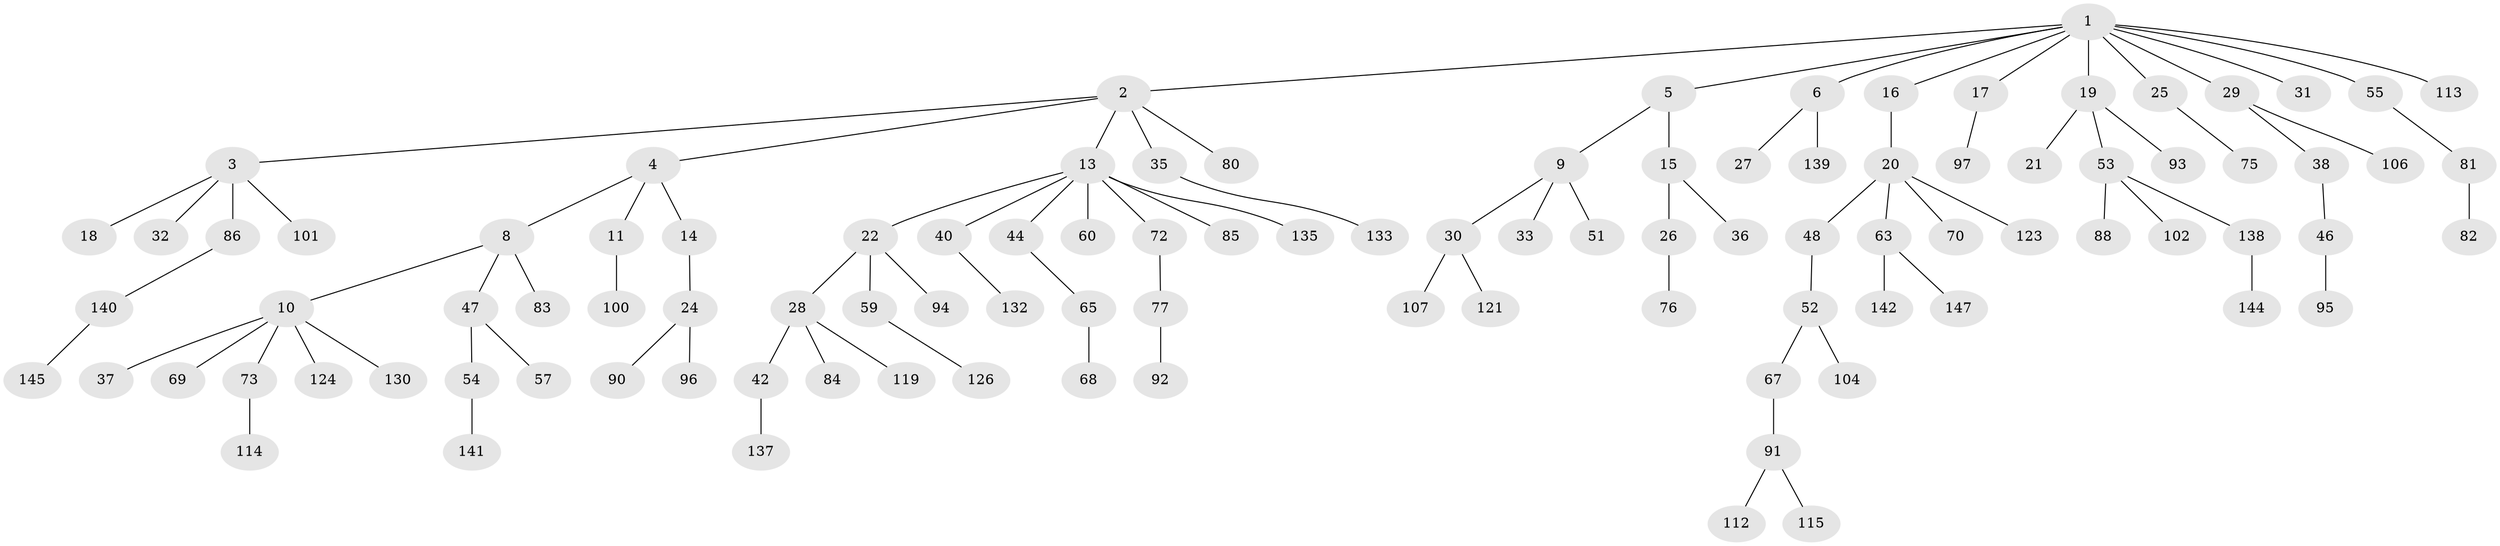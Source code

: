 // Generated by graph-tools (version 1.1) at 2025/24/03/03/25 07:24:06]
// undirected, 103 vertices, 102 edges
graph export_dot {
graph [start="1"]
  node [color=gray90,style=filled];
  1 [super="+12"];
  2 [super="+39"];
  3 [super="+61"];
  4 [super="+7"];
  5 [super="+146"];
  6 [super="+58"];
  8 [super="+41"];
  9 [super="+23"];
  10 [super="+78"];
  11;
  13 [super="+50"];
  14 [super="+34"];
  15 [super="+148"];
  16;
  17 [super="+45"];
  18;
  19 [super="+108"];
  20 [super="+66"];
  21 [super="+103"];
  22 [super="+62"];
  24 [super="+127"];
  25;
  26 [super="+64"];
  27 [super="+43"];
  28 [super="+74"];
  29;
  30 [super="+125"];
  31 [super="+49"];
  32;
  33;
  35 [super="+118"];
  36;
  37;
  38;
  40;
  42 [super="+128"];
  44 [super="+136"];
  46;
  47;
  48 [super="+79"];
  51;
  52 [super="+56"];
  53 [super="+87"];
  54 [super="+71"];
  55;
  57 [super="+99"];
  59 [super="+89"];
  60 [super="+105"];
  63 [super="+120"];
  65 [super="+131"];
  67;
  68;
  69;
  70 [super="+143"];
  72;
  73;
  75 [super="+122"];
  76;
  77 [super="+134"];
  80 [super="+109"];
  81;
  82;
  83;
  84 [super="+116"];
  85;
  86;
  88;
  90 [super="+129"];
  91 [super="+111"];
  92;
  93;
  94;
  95 [super="+98"];
  96;
  97;
  100;
  101;
  102;
  104;
  106 [super="+110"];
  107;
  112 [super="+117"];
  113;
  114;
  115;
  119;
  121;
  123;
  124;
  126;
  130;
  132;
  133;
  135;
  137;
  138;
  139;
  140;
  141;
  142;
  144;
  145;
  147;
  1 -- 2;
  1 -- 5;
  1 -- 6;
  1 -- 25;
  1 -- 29;
  1 -- 55;
  1 -- 16;
  1 -- 17;
  1 -- 113;
  1 -- 19;
  1 -- 31;
  2 -- 3;
  2 -- 4;
  2 -- 13;
  2 -- 35;
  2 -- 80;
  3 -- 18;
  3 -- 32;
  3 -- 86;
  3 -- 101;
  4 -- 8;
  4 -- 11;
  4 -- 14;
  5 -- 9;
  5 -- 15;
  6 -- 27;
  6 -- 139;
  8 -- 10;
  8 -- 47;
  8 -- 83;
  9 -- 51;
  9 -- 30;
  9 -- 33;
  10 -- 37;
  10 -- 69;
  10 -- 73;
  10 -- 130;
  10 -- 124;
  11 -- 100;
  13 -- 22;
  13 -- 40;
  13 -- 44;
  13 -- 60;
  13 -- 72;
  13 -- 85;
  13 -- 135;
  14 -- 24;
  15 -- 26;
  15 -- 36;
  16 -- 20;
  17 -- 97;
  19 -- 21;
  19 -- 53;
  19 -- 93;
  20 -- 48;
  20 -- 63;
  20 -- 123;
  20 -- 70;
  22 -- 28;
  22 -- 59;
  22 -- 94;
  24 -- 90;
  24 -- 96;
  25 -- 75;
  26 -- 76;
  28 -- 42;
  28 -- 84;
  28 -- 119;
  29 -- 38;
  29 -- 106;
  30 -- 107;
  30 -- 121;
  35 -- 133;
  38 -- 46;
  40 -- 132;
  42 -- 137;
  44 -- 65;
  46 -- 95;
  47 -- 54;
  47 -- 57;
  48 -- 52;
  52 -- 67;
  52 -- 104;
  53 -- 88;
  53 -- 138;
  53 -- 102;
  54 -- 141;
  55 -- 81;
  59 -- 126;
  63 -- 142;
  63 -- 147;
  65 -- 68;
  67 -- 91;
  72 -- 77;
  73 -- 114;
  77 -- 92;
  81 -- 82;
  86 -- 140;
  91 -- 112;
  91 -- 115;
  138 -- 144;
  140 -- 145;
}
